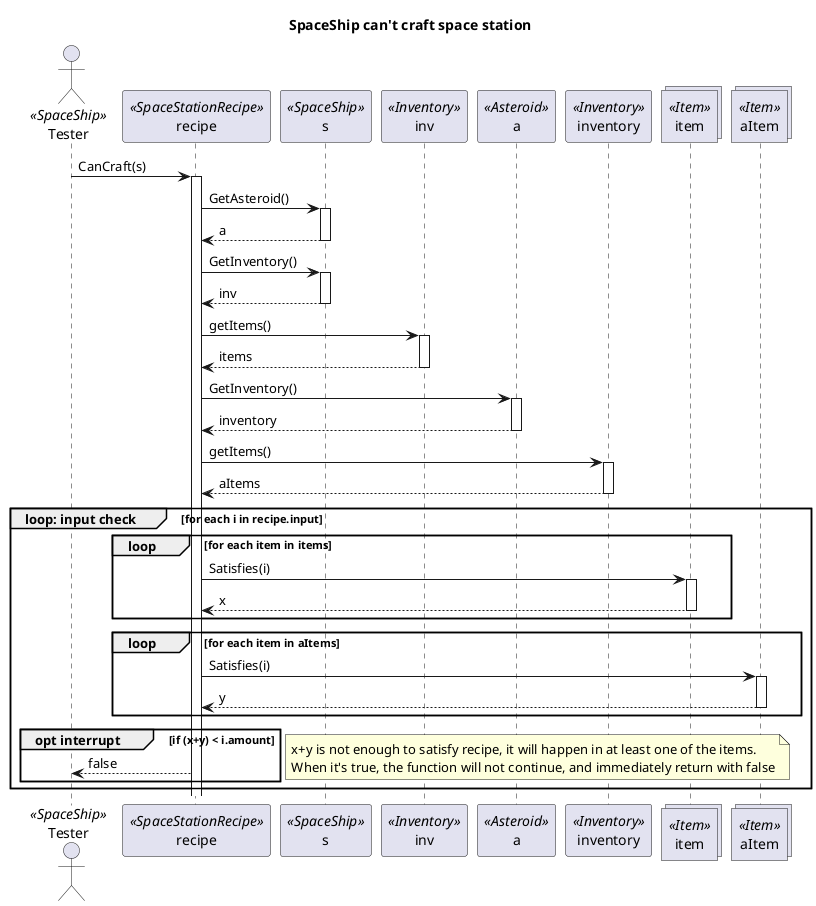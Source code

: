@startuml
actor Tester as Tester <<SpaceShip>>
participant recipe as recipe <<SpaceStationRecipe>>
participant s as s <<SpaceShip>>
participant inv as inv <<Inventory>>
participant a as a <<Asteroid>>
participant inventory as inventory <<Inventory>>
collections item as item <<Item>>
collections aItem as aItem <<Item>>

title SpaceShip can't craft space station

Tester-> recipe++: CanCraft(s)
recipe -> s++: GetAsteroid()

s --> recipe--: a
recipe -> s++: GetInventory()

s --> recipe--: inv

recipe -> inv++: getItems()
inv --> recipe--: items

recipe -> a++: GetInventory()
a --> recipe--: inventory

recipe -> inventory++: getItems()
inventory --> recipe--: aItems

group loop: input check[for each i in recipe.input]

    group loop [for each item in items]
        recipe -> item++: Satisfies(i)
        item --> recipe--: x
    end

    group loop [for each item in aItems]
        recipe -> aItem++: Satisfies(i)
        aItem --> recipe--: y
    end

    group opt interrupt [if (x+y) < i.amount]
        recipe --> Tester: false
    end
    note right
    x+y is not enough to satisfy recipe, it will happen in at least one of the items. 
    When it's true, the function will not continue, and immediately return with false
    end note
end


@enduml